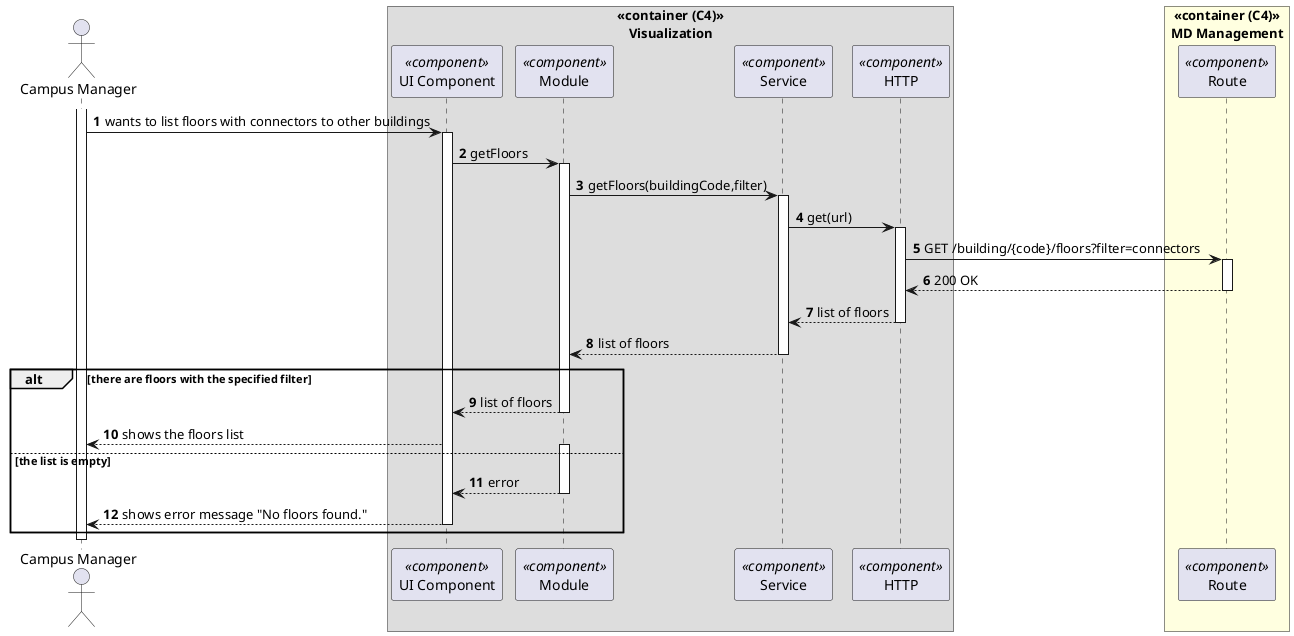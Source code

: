@startuml process-view
autonumber
skinparam DefaultTextAlignment<<center>> center

actor CM as "Campus Manager"

box "«container (C4)»\nVisualization" <<center>>
  participant C as "UI Component" <<component>>
  participant M as "Module" <<component>>
  participant SVC as "Service" <<component>>
  participant H as "HTTP" <<component>>
end box

box "«container (C4)»\n MD Management " <<center>>#LightYellow
  participant ROUTE as "Route" <<component>>
end box

activate CM

CM -> C : wants to list floors with connectors to other buildings
activate C

C -> M : getFloors
activate M

M -> SVC : getFloors(buildingCode,filter)
activate SVC

SVC -> H : get(url)
activate H

H -> ROUTE : GET /building/{code}/floors?filter=connectors
activate ROUTE

H <-- ROUTE : 200 OK
deactivate ROUTE

SVC <-- H : list of floors
deactivate H

M <-- SVC : list of floors
deactivate SVC

alt there are floors with the specified filter
  C <-- M : list of floors
  deactivate M

  CM <-- C : shows the floors list
else the list is empty
  activate M
  C <-- M : error
  deactivate M

  CM <-- C : shows error message "No floors found."
  deactivate C
end

deactivate CM

@enduml
